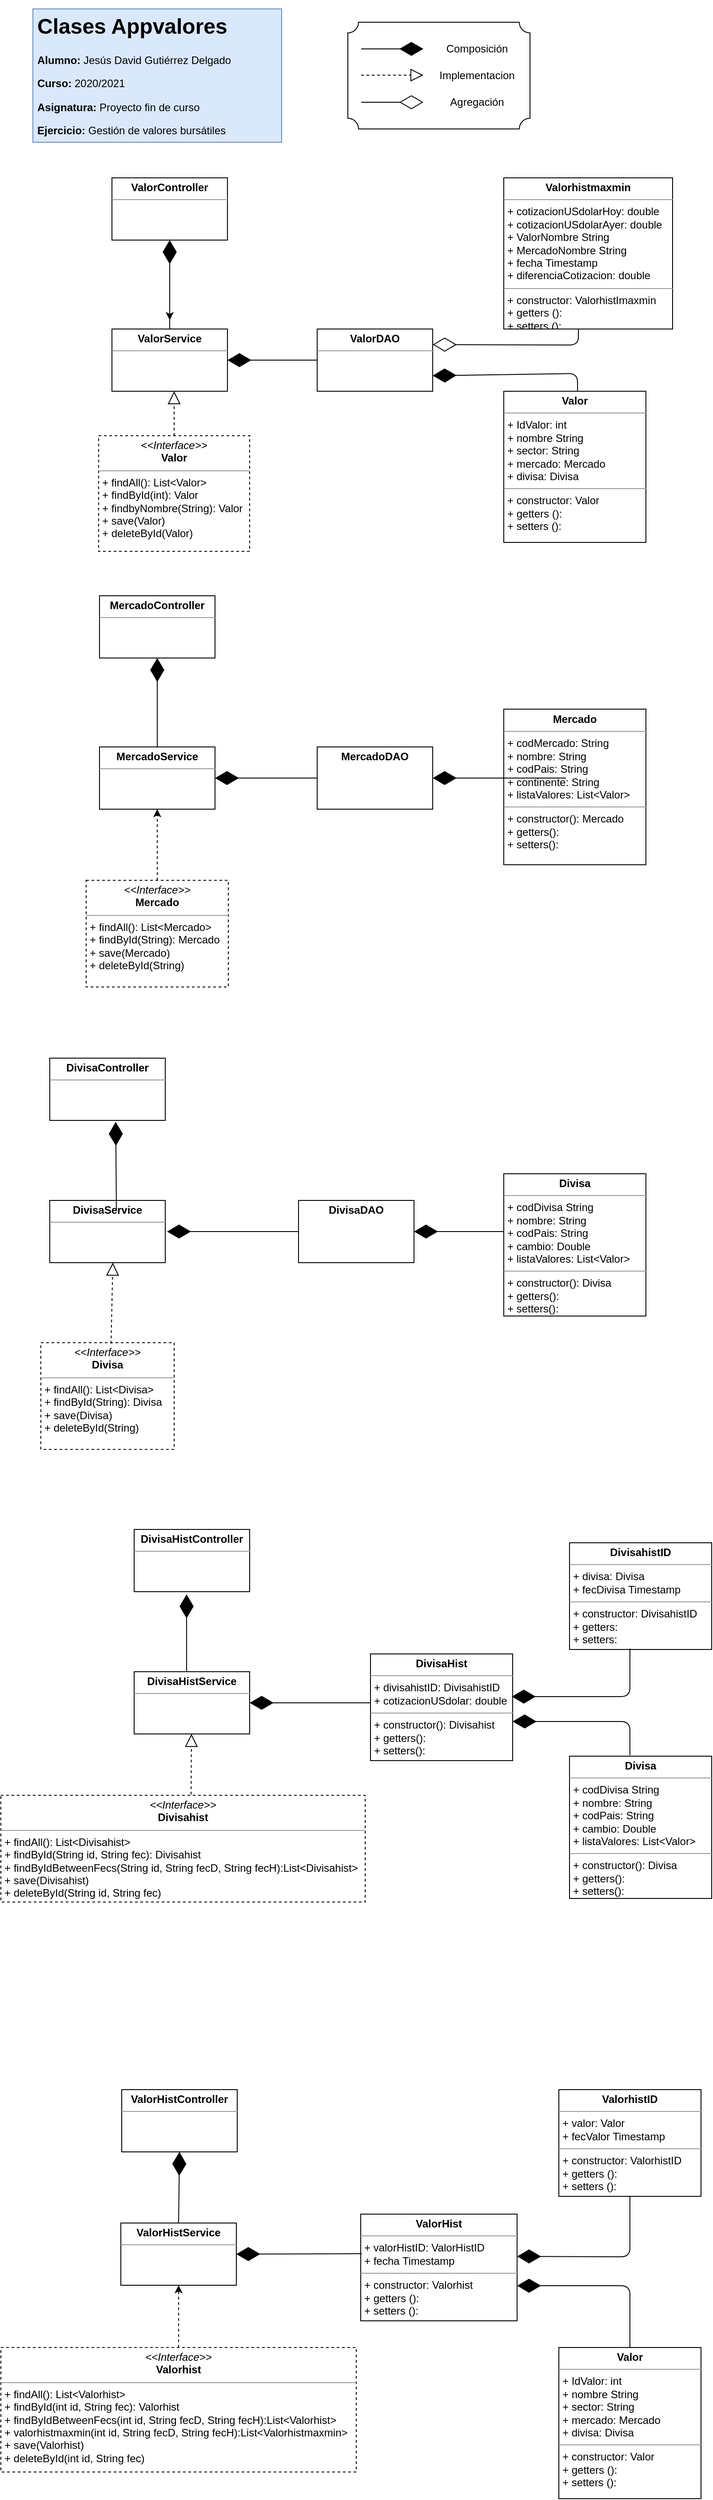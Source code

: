 <mxfile version="14.6.13" type="device"><diagram id="M0HhL15EOe84fmGE7f97" name="Page-1"><mxGraphModel dx="1006" dy="534" grid="1" gridSize="10" guides="1" tooltips="1" connect="1" arrows="1" fold="1" page="1" pageScale="1" pageWidth="827" pageHeight="1169" math="0" shadow="0"><root><mxCell id="0"/><mxCell id="1" parent="0"/><mxCell id="D5wOQQXLZJchXX-Ra0Hc-1" value="&lt;h1&gt;Clases Appvalores&lt;/h1&gt;&lt;p&gt;&lt;b&gt;Alumno:&lt;/b&gt;&amp;nbsp;Jesús David Gutiérrez Delgado&lt;/p&gt;&lt;p&gt;&lt;b&gt;Curso:&amp;nbsp;&lt;/b&gt;2020/2021&lt;/p&gt;&lt;p&gt;&lt;b&gt;Asignatura:&lt;/b&gt;&amp;nbsp;Proyecto fin de curso&lt;/p&gt;&lt;p&gt;&lt;b&gt;Ejercicio:&lt;/b&gt;&amp;nbsp;Gestión de valores bursátiles&lt;br&gt;&lt;br&gt;&lt;/p&gt;" style="text;html=1;strokeColor=#6c8ebf;fillColor=#dae8fc;spacing=5;spacingTop=-20;whiteSpace=wrap;overflow=hidden;rounded=0;" parent="1" vertex="1"><mxGeometry x="50" y="40" width="280" height="150" as="geometry"/></mxCell><mxCell id="ja9i50WxrOEUuoVvhRzQ-2" value="&lt;p style=&quot;margin: 0px ; margin-top: 4px ; text-align: center&quot;&gt;&lt;i&gt;&amp;lt;&amp;lt;Interface&amp;gt;&amp;gt;&lt;/i&gt;&lt;br&gt;&lt;b&gt;Valor&lt;/b&gt;&lt;/p&gt;&lt;hr size=&quot;1&quot;&gt;&lt;p style=&quot;margin: 0px ; margin-left: 4px&quot;&gt;+ findAll(): List&amp;lt;Valor&amp;gt;&lt;br&gt;+ findById(int): Valor&lt;/p&gt;&lt;p style=&quot;margin: 0px ; margin-left: 4px&quot;&gt;+ findbyNombre(String): Valor&lt;/p&gt;&lt;p style=&quot;margin: 0px ; margin-left: 4px&quot;&gt;+ save(Valor)&lt;/p&gt;&lt;p style=&quot;margin: 0px ; margin-left: 4px&quot;&gt;+ deleteById(Valor)&lt;/p&gt;" style="verticalAlign=top;align=left;overflow=fill;fontSize=12;fontFamily=Helvetica;html=1;dashed=1;" parent="1" vertex="1"><mxGeometry x="124" y="520" width="170" height="130" as="geometry"/></mxCell><mxCell id="iULtR8oTs9GMMmBrVRzX-1" value="&lt;p style=&quot;margin: 0px ; margin-top: 4px ; text-align: center&quot;&gt;&lt;b&gt;Valor&lt;/b&gt;&lt;/p&gt;&lt;hr size=&quot;1&quot;&gt;&lt;p style=&quot;margin: 0px ; margin-left: 4px&quot;&gt;+ IdValor: int&lt;/p&gt;&lt;p style=&quot;margin: 0px ; margin-left: 4px&quot;&gt;+ nombre String&lt;br&gt;&lt;/p&gt;&lt;p style=&quot;margin: 0px ; margin-left: 4px&quot;&gt;+ sector: String&lt;br&gt;&lt;/p&gt;&lt;p style=&quot;margin: 0px ; margin-left: 4px&quot;&gt;+ mercado: Mercado&lt;br&gt;&lt;/p&gt;&lt;p style=&quot;margin: 0px ; margin-left: 4px&quot;&gt;+ divisa: Divisa&lt;/p&gt;&lt;hr size=&quot;1&quot;&gt;&lt;p style=&quot;margin: 0px ; margin-left: 4px&quot;&gt;+ constructor: Valor&lt;/p&gt;&lt;p style=&quot;margin: 0px ; margin-left: 4px&quot;&gt;+ getters ():&amp;nbsp;&lt;br&gt;&lt;/p&gt;&lt;p style=&quot;margin: 0px ; margin-left: 4px&quot;&gt;+ setters ():&amp;nbsp;&lt;/p&gt;" style="verticalAlign=top;align=left;overflow=fill;fontSize=12;fontFamily=Helvetica;html=1;" parent="1" vertex="1"><mxGeometry x="642" y="2670" width="160" height="170" as="geometry"/></mxCell><mxCell id="iULtR8oTs9GMMmBrVRzX-2" value="&lt;p style=&quot;margin: 0px ; margin-top: 4px ; text-align: center&quot;&gt;&lt;b&gt;Mercado&lt;/b&gt;&lt;/p&gt;&lt;hr size=&quot;1&quot;&gt;&lt;p style=&quot;margin: 0px ; margin-left: 4px&quot;&gt;+ codMercado: String&lt;/p&gt;&lt;p style=&quot;margin: 0px ; margin-left: 4px&quot;&gt;+ nombre: String&lt;br&gt;&lt;/p&gt;&lt;p style=&quot;margin: 0px ; margin-left: 4px&quot;&gt;+ codPais: String&lt;br&gt;&lt;/p&gt;&lt;p style=&quot;margin: 0px ; margin-left: 4px&quot;&gt;+ continente: String&lt;br&gt;&lt;/p&gt;&lt;p style=&quot;margin: 0px ; margin-left: 4px&quot;&gt;+ listaValores: List&amp;lt;Valor&amp;gt;&lt;/p&gt;&lt;hr size=&quot;1&quot;&gt;&lt;p style=&quot;margin: 0px ; margin-left: 4px&quot;&gt;+ constructor(): Mercado&lt;/p&gt;&lt;p style=&quot;margin: 0px ; margin-left: 4px&quot;&gt;+ getters():&lt;br&gt;&lt;/p&gt;&lt;p style=&quot;margin: 0px ; margin-left: 4px&quot;&gt;+ setters():&lt;br&gt;&lt;/p&gt;&lt;p style=&quot;margin: 0px ; margin-left: 4px&quot;&gt;&lt;br&gt;&lt;/p&gt;&lt;p style=&quot;margin: 0px ; margin-left: 4px&quot;&gt;&lt;br&gt;&lt;/p&gt;&lt;p style=&quot;margin: 0px ; margin-left: 4px&quot;&gt;&lt;br&gt;&lt;/p&gt;" style="verticalAlign=top;align=left;overflow=fill;fontSize=12;fontFamily=Helvetica;html=1;" parent="1" vertex="1"><mxGeometry x="580" y="827.5" width="160" height="175" as="geometry"/></mxCell><mxCell id="iULtR8oTs9GMMmBrVRzX-3" value="&lt;p style=&quot;margin: 0px ; margin-top: 4px ; text-align: center&quot;&gt;&lt;b&gt;Divisa&lt;/b&gt;&lt;/p&gt;&lt;hr size=&quot;1&quot;&gt;&lt;p style=&quot;margin: 0px ; margin-left: 4px&quot;&gt;+ codDivisa String&lt;/p&gt;&lt;p style=&quot;margin: 0px ; margin-left: 4px&quot;&gt;+ nombre: String&lt;br&gt;&lt;/p&gt;&lt;p style=&quot;margin: 0px ; margin-left: 4px&quot;&gt;+ codPais: String&lt;br&gt;&lt;/p&gt;&lt;p style=&quot;margin: 0px ; margin-left: 4px&quot;&gt;+ cambio: Double&lt;br&gt;&lt;/p&gt;&lt;p style=&quot;margin: 0px ; margin-left: 4px&quot;&gt;+ listaValores: List&amp;lt;Valor&amp;gt;&lt;br&gt;&lt;/p&gt;&lt;hr size=&quot;1&quot;&gt;&lt;p style=&quot;margin: 0px ; margin-left: 4px&quot;&gt;+ constructor(): Divisa&lt;/p&gt;&lt;p style=&quot;margin: 0px ; margin-left: 4px&quot;&gt;+ getters():&lt;br&gt;&lt;/p&gt;&lt;p style=&quot;margin: 0px ; margin-left: 4px&quot;&gt;+ setters():&lt;/p&gt;" style="verticalAlign=top;align=left;overflow=fill;fontSize=12;fontFamily=Helvetica;html=1;" parent="1" vertex="1"><mxGeometry x="654" y="2005" width="160" height="160" as="geometry"/></mxCell><mxCell id="CCh3-SSnQXyFXcgUhFqh-7" style="edgeStyle=orthogonalEdgeStyle;rounded=0;orthogonalLoop=1;jettySize=auto;html=1;entryX=0.5;entryY=1;entryDx=0;entryDy=0;dashed=1;" parent="1" source="sEj-22BC467qYOLQVu6z-1" target="CCh3-SSnQXyFXcgUhFqh-6" edge="1"><mxGeometry relative="1" as="geometry"/></mxCell><mxCell id="sEj-22BC467qYOLQVu6z-1" value="&lt;p style=&quot;margin: 0px ; margin-top: 4px ; text-align: center&quot;&gt;&lt;i&gt;&amp;lt;&amp;lt;Interface&amp;gt;&amp;gt;&lt;/i&gt;&lt;br&gt;&lt;b&gt;Mercado&lt;/b&gt;&lt;/p&gt;&lt;hr size=&quot;1&quot;&gt;&lt;p style=&quot;margin: 0px 0px 0px 4px&quot;&gt;+ findAll(): List&amp;lt;Mercado&amp;gt;&lt;br&gt;+ findById(String): Mercado&lt;/p&gt;&lt;p style=&quot;margin: 0px 0px 0px 4px&quot;&gt;+ save(Mercado)&lt;/p&gt;&lt;p style=&quot;margin: 0px 0px 0px 4px&quot;&gt;+ deleteById(String)&lt;/p&gt;" style="verticalAlign=top;align=left;overflow=fill;fontSize=12;fontFamily=Helvetica;html=1;dashed=1;" parent="1" vertex="1"><mxGeometry x="110" y="1020" width="160" height="120" as="geometry"/></mxCell><mxCell id="sEj-22BC467qYOLQVu6z-2" value="&lt;p style=&quot;margin: 0px ; margin-top: 4px ; text-align: center&quot;&gt;&lt;i&gt;&amp;lt;&amp;lt;Interface&amp;gt;&amp;gt;&lt;/i&gt;&lt;br&gt;&lt;b&gt;Divisa&lt;/b&gt;&lt;/p&gt;&lt;hr size=&quot;1&quot;&gt;&lt;p style=&quot;margin: 0px 0px 0px 4px&quot;&gt;+ findAll(): List&amp;lt;Divisa&amp;gt;&lt;br&gt;+ findById(String): Divisa&lt;/p&gt;&lt;p style=&quot;margin: 0px 0px 0px 4px&quot;&gt;+ save(Divisa)&lt;/p&gt;&lt;p style=&quot;margin: 0px 0px 0px 4px&quot;&gt;+ deleteById(String)&lt;/p&gt;" style="verticalAlign=top;align=left;overflow=fill;fontSize=12;fontFamily=Helvetica;html=1;dashed=1;" parent="1" vertex="1"><mxGeometry x="59" y="1540" width="150" height="120" as="geometry"/></mxCell><mxCell id="sEj-22BC467qYOLQVu6z-12" value="&lt;p style=&quot;margin: 0px ; margin-top: 4px ; text-align: center&quot;&gt;&lt;b&gt;ValorHist&lt;/b&gt;&lt;/p&gt;&lt;hr size=&quot;1&quot;&gt;&lt;p style=&quot;margin: 0px ; margin-left: 4px&quot;&gt;+ valorHistID: ValorHistID&lt;/p&gt;&lt;p style=&quot;margin: 0px ; margin-left: 4px&quot;&gt;+ fecha Timestamp&lt;/p&gt;&lt;hr size=&quot;1&quot;&gt;&lt;p style=&quot;margin: 0px ; margin-left: 4px&quot;&gt;+ constructor: Valorhist&lt;/p&gt;&lt;p style=&quot;margin: 0px 0px 0px 4px&quot;&gt;+ getters ():&amp;nbsp;&lt;br&gt;&lt;/p&gt;&lt;p style=&quot;margin: 0px 0px 0px 4px&quot;&gt;+ setters ():&amp;nbsp;&lt;/p&gt;" style="verticalAlign=top;align=left;overflow=fill;fontSize=12;fontFamily=Helvetica;html=1;" parent="1" vertex="1"><mxGeometry x="419" y="2520" width="176" height="120" as="geometry"/></mxCell><mxCell id="sEj-22BC467qYOLQVu6z-13" value="&lt;p style=&quot;margin: 0px ; margin-top: 4px ; text-align: center&quot;&gt;&lt;b&gt;DivisaHist&lt;/b&gt;&lt;/p&gt;&lt;hr size=&quot;1&quot;&gt;&lt;p style=&quot;margin: 0px ; margin-left: 4px&quot;&gt;+ divisahistID: DivisahistID&lt;/p&gt;&lt;p style=&quot;margin: 0px ; margin-left: 4px&quot;&gt;+ cotizacionUSdolar: double&lt;/p&gt;&lt;hr size=&quot;1&quot;&gt;&lt;p style=&quot;margin: 0px 0px 0px 4px&quot;&gt;+ constructor(): Divisahist&lt;/p&gt;&lt;p style=&quot;margin: 0px 0px 0px 4px&quot;&gt;+ getters():&lt;br&gt;&lt;/p&gt;&lt;p style=&quot;margin: 0px 0px 0px 4px&quot;&gt;+ setters():&lt;/p&gt;" style="verticalAlign=top;align=left;overflow=fill;fontSize=12;fontFamily=Helvetica;html=1;" parent="1" vertex="1"><mxGeometry x="430" y="1890" width="160" height="120" as="geometry"/></mxCell><mxCell id="31oM7BUeYAXzebiBjpgu-1" value="&lt;p style=&quot;margin: 0px ; margin-top: 4px ; text-align: center&quot;&gt;&lt;b&gt;ValorhistID&lt;/b&gt;&lt;/p&gt;&lt;hr size=&quot;1&quot;&gt;&lt;p style=&quot;margin: 0px ; margin-left: 4px&quot;&gt;+ valor: Valor&lt;/p&gt;&lt;p style=&quot;margin: 0px ; margin-left: 4px&quot;&gt;+ fecValor Timestamp&lt;/p&gt;&lt;hr size=&quot;1&quot;&gt;&lt;p style=&quot;margin: 0px ; margin-left: 4px&quot;&gt;+ constructor: ValorhistID&lt;/p&gt;&lt;p style=&quot;margin: 0px 0px 0px 4px&quot;&gt;+ getters ():&amp;nbsp;&lt;br&gt;&lt;/p&gt;&lt;p style=&quot;margin: 0px 0px 0px 4px&quot;&gt;+ setters ():&amp;nbsp;&lt;/p&gt;" style="verticalAlign=top;align=left;overflow=fill;fontSize=12;fontFamily=Helvetica;html=1;" parent="1" vertex="1"><mxGeometry x="642" y="2380" width="160" height="120" as="geometry"/></mxCell><mxCell id="31oM7BUeYAXzebiBjpgu-2" value="&lt;p style=&quot;margin: 0px ; margin-top: 4px ; text-align: center&quot;&gt;&lt;b&gt;DivisahistID&lt;/b&gt;&lt;/p&gt;&lt;hr size=&quot;1&quot;&gt;&lt;p style=&quot;margin: 0px ; margin-left: 4px&quot;&gt;+ divisa: Divisa&lt;/p&gt;&lt;p style=&quot;margin: 0px ; margin-left: 4px&quot;&gt;+ fecDivisa Timestamp&lt;/p&gt;&lt;hr size=&quot;1&quot;&gt;&lt;p style=&quot;margin: 0px ; margin-left: 4px&quot;&gt;+ constructor: DivisahistID&lt;/p&gt;&lt;p style=&quot;margin: 0px 0px 0px 4px&quot;&gt;+ getters:&amp;nbsp;&lt;br&gt;&lt;/p&gt;&lt;p style=&quot;margin: 0px 0px 0px 4px&quot;&gt;+ setters:&amp;nbsp;&lt;/p&gt;" style="verticalAlign=top;align=left;overflow=fill;fontSize=12;fontFamily=Helvetica;html=1;" parent="1" vertex="1"><mxGeometry x="654" y="1765" width="160" height="120" as="geometry"/></mxCell><mxCell id="CCh3-SSnQXyFXcgUhFqh-1" value="&lt;p style=&quot;margin: 0px ; margin-top: 4px ; text-align: center&quot;&gt;&lt;b&gt;Valorhistmaxmin&lt;/b&gt;&lt;/p&gt;&lt;hr size=&quot;1&quot;&gt;&lt;p style=&quot;margin: 0px ; margin-left: 4px&quot;&gt;+ cotizacionUSdolarHoy: double&lt;br&gt;&lt;/p&gt;&lt;p style=&quot;margin: 0px ; margin-left: 4px&quot;&gt;+ cotizacionUSdolarAyer: double&lt;br&gt;&lt;/p&gt;&lt;p style=&quot;margin: 0px ; margin-left: 4px&quot;&gt;+ ValorNombre String&lt;br&gt;&lt;/p&gt;&lt;p style=&quot;margin: 0px ; margin-left: 4px&quot;&gt;+ MercadoNombre String&lt;br&gt;&lt;/p&gt;&lt;p style=&quot;margin: 0px ; margin-left: 4px&quot;&gt;+ fecha Timestamp&lt;br&gt;&lt;/p&gt;&lt;p style=&quot;margin: 0px ; margin-left: 4px&quot;&gt;+ diferenciaCotizacion: double&lt;br&gt;&lt;/p&gt;&lt;hr size=&quot;1&quot;&gt;&lt;p style=&quot;margin: 0px ; margin-left: 4px&quot;&gt;+ constructor: ValorhistImaxmin&lt;/p&gt;&lt;p style=&quot;margin: 0px 0px 0px 4px&quot;&gt;+ getters ():&amp;nbsp;&lt;br&gt;&lt;/p&gt;&lt;p style=&quot;margin: 0px 0px 0px 4px&quot;&gt;+ setters ():&amp;nbsp;&lt;/p&gt;" style="verticalAlign=top;align=left;overflow=fill;fontSize=12;fontFamily=Helvetica;html=1;" parent="1" vertex="1"><mxGeometry x="580" y="230" width="190" height="170" as="geometry"/></mxCell><mxCell id="CCh3-SSnQXyFXcgUhFqh-2" value="&lt;p style=&quot;margin: 0px ; margin-top: 4px ; text-align: center&quot;&gt;&lt;i&gt;&amp;lt;&amp;lt;Interface&amp;gt;&amp;gt;&lt;/i&gt;&lt;br&gt;&lt;b&gt;Divisahist&lt;/b&gt;&lt;/p&gt;&lt;hr size=&quot;1&quot;&gt;&lt;p style=&quot;margin: 0px 0px 0px 4px&quot;&gt;+ findAll(): List&amp;lt;Divisahist&amp;gt;&lt;br&gt;+ findById(String id, String fec): Divisahist&lt;/p&gt;&lt;p style=&quot;margin: 0px 0px 0px 4px&quot;&gt;+ findByIdBetweenFecs&lt;span&gt;(String id, String fecD, String fecH):&lt;/span&gt;&lt;span&gt;List&amp;lt;Divisahist&amp;gt;&lt;/span&gt;&lt;/p&gt;&lt;p style=&quot;margin: 0px 0px 0px 4px&quot;&gt;+ save(Divisahist)&lt;/p&gt;&lt;p style=&quot;margin: 0px 0px 0px 4px&quot;&gt;+ deleteById(String id, String fec)&lt;/p&gt;" style="verticalAlign=top;align=left;overflow=fill;fontSize=12;fontFamily=Helvetica;html=1;dashed=1;" parent="1" vertex="1"><mxGeometry x="14" y="2049" width="410" height="120" as="geometry"/></mxCell><mxCell id="CCh3-SSnQXyFXcgUhFqh-22" style="edgeStyle=orthogonalEdgeStyle;rounded=0;orthogonalLoop=1;jettySize=auto;html=1;exitX=0.5;exitY=0;exitDx=0;exitDy=0;entryX=0.5;entryY=1;entryDx=0;entryDy=0;dashed=1;" parent="1" source="CCh3-SSnQXyFXcgUhFqh-3" target="CCh3-SSnQXyFXcgUhFqh-21" edge="1"><mxGeometry relative="1" as="geometry"/></mxCell><mxCell id="CCh3-SSnQXyFXcgUhFqh-3" value="&lt;p style=&quot;margin: 0px ; margin-top: 4px ; text-align: center&quot;&gt;&lt;i&gt;&amp;lt;&amp;lt;Interface&amp;gt;&amp;gt;&lt;/i&gt;&lt;br&gt;&lt;b&gt;Valorhist&lt;/b&gt;&lt;/p&gt;&lt;hr size=&quot;1&quot;&gt;&lt;p style=&quot;margin: 0px 0px 0px 4px&quot;&gt;+ findAll(): List&amp;lt;Valorhist&amp;gt;&lt;br&gt;+ findById(int id, String fec): Valorhist&lt;/p&gt;&lt;p style=&quot;margin: 0px 0px 0px 4px&quot;&gt;+ findByIdBetweenFecs&lt;span&gt;(int id, String fecD, String fecH):&lt;/span&gt;&lt;span&gt;List&amp;lt;Valorhist&amp;gt;&lt;/span&gt;&lt;/p&gt;&lt;p style=&quot;margin: 0px 0px 0px 4px&quot;&gt;+ valorhistmaxmin(int id, String fecD, String fecH):List&amp;lt;Valorhistmaxmin&amp;gt;&lt;span&gt;&lt;br&gt;&lt;/span&gt;&lt;/p&gt;&lt;p style=&quot;margin: 0px 0px 0px 4px&quot;&gt;+ save(Valorhist)&lt;/p&gt;&lt;p style=&quot;margin: 0px 0px 0px 4px&quot;&gt;+ deleteById(int id, String fec)&lt;/p&gt;" style="verticalAlign=top;align=left;overflow=fill;fontSize=12;fontFamily=Helvetica;html=1;dashed=1;" parent="1" vertex="1"><mxGeometry x="14" y="2670" width="400" height="140" as="geometry"/></mxCell><mxCell id="6aQX88jJs6XCc48SPIS--3" style="edgeStyle=orthogonalEdgeStyle;rounded=0;orthogonalLoop=1;jettySize=auto;html=1;" parent="1" source="CCh3-SSnQXyFXcgUhFqh-4" edge="1"><mxGeometry relative="1" as="geometry"><mxPoint x="204" y="390" as="targetPoint"/></mxGeometry></mxCell><mxCell id="CCh3-SSnQXyFXcgUhFqh-4" value="&lt;p style=&quot;margin: 0px ; margin-top: 4px ; text-align: center&quot;&gt;&lt;b&gt;ValorService&lt;/b&gt;&lt;/p&gt;&lt;hr size=&quot;1&quot;&gt;&lt;p style=&quot;margin: 0px ; margin-left: 4px&quot;&gt;&lt;/p&gt;&lt;p style=&quot;margin: 0px ; margin-left: 4px&quot;&gt;&lt;br&gt;&lt;/p&gt;" style="verticalAlign=top;align=left;overflow=fill;fontSize=12;fontFamily=Helvetica;html=1;" parent="1" vertex="1"><mxGeometry x="139" y="400" width="130" height="70" as="geometry"/></mxCell><mxCell id="CCh3-SSnQXyFXcgUhFqh-6" value="&lt;p style=&quot;margin: 0px ; margin-top: 4px ; text-align: center&quot;&gt;&lt;b&gt;MercadoService&lt;/b&gt;&lt;/p&gt;&lt;hr size=&quot;1&quot;&gt;&lt;p style=&quot;margin: 0px ; margin-left: 4px&quot;&gt;&lt;/p&gt;&lt;p style=&quot;margin: 0px ; margin-left: 4px&quot;&gt;&lt;br&gt;&lt;/p&gt;" style="verticalAlign=top;align=left;overflow=fill;fontSize=12;fontFamily=Helvetica;html=1;" parent="1" vertex="1"><mxGeometry x="125" y="870" width="130" height="70" as="geometry"/></mxCell><mxCell id="CCh3-SSnQXyFXcgUhFqh-8" value="&lt;p style=&quot;margin: 0px ; margin-top: 4px ; text-align: center&quot;&gt;&lt;b&gt;DivisaService&lt;/b&gt;&lt;/p&gt;&lt;hr size=&quot;1&quot;&gt;&lt;p style=&quot;margin: 0px ; margin-left: 4px&quot;&gt;&lt;/p&gt;&lt;p style=&quot;margin: 0px ; margin-left: 4px&quot;&gt;&lt;br&gt;&lt;/p&gt;" style="verticalAlign=top;align=left;overflow=fill;fontSize=12;fontFamily=Helvetica;html=1;" parent="1" vertex="1"><mxGeometry x="69" y="1380" width="130" height="70" as="geometry"/></mxCell><mxCell id="CCh3-SSnQXyFXcgUhFqh-13" value="&lt;p style=&quot;margin: 0px ; margin-top: 4px ; text-align: center&quot;&gt;&lt;b&gt;ValorController&lt;/b&gt;&lt;/p&gt;&lt;hr size=&quot;1&quot;&gt;&lt;p style=&quot;margin: 0px ; margin-left: 4px&quot;&gt;&lt;/p&gt;&lt;p style=&quot;margin: 0px ; margin-left: 4px&quot;&gt;&lt;br&gt;&lt;/p&gt;" style="verticalAlign=top;align=left;overflow=fill;fontSize=12;fontFamily=Helvetica;html=1;" parent="1" vertex="1"><mxGeometry x="139" y="230" width="130" height="70" as="geometry"/></mxCell><mxCell id="CCh3-SSnQXyFXcgUhFqh-14" value="&lt;p style=&quot;margin: 0px ; margin-top: 4px ; text-align: center&quot;&gt;&lt;b&gt;MercadoController&lt;/b&gt;&lt;/p&gt;&lt;hr size=&quot;1&quot;&gt;&lt;p style=&quot;margin: 0px ; margin-left: 4px&quot;&gt;&lt;/p&gt;&lt;p style=&quot;margin: 0px ; margin-left: 4px&quot;&gt;&lt;br&gt;&lt;/p&gt;" style="verticalAlign=top;align=left;overflow=fill;fontSize=12;fontFamily=Helvetica;html=1;" parent="1" vertex="1"><mxGeometry x="125" y="700" width="130" height="70" as="geometry"/></mxCell><mxCell id="CCh3-SSnQXyFXcgUhFqh-15" value="&lt;p style=&quot;margin: 0px ; margin-top: 4px ; text-align: center&quot;&gt;&lt;b&gt;DivisaController&lt;/b&gt;&lt;/p&gt;&lt;hr size=&quot;1&quot;&gt;&lt;p style=&quot;margin: 0px ; margin-left: 4px&quot;&gt;&lt;/p&gt;&lt;p style=&quot;margin: 0px ; margin-left: 4px&quot;&gt;&lt;br&gt;&lt;/p&gt;" style="verticalAlign=top;align=left;overflow=fill;fontSize=12;fontFamily=Helvetica;html=1;" parent="1" vertex="1"><mxGeometry x="69" y="1220" width="130" height="70" as="geometry"/></mxCell><mxCell id="CCh3-SSnQXyFXcgUhFqh-16" value="&lt;p style=&quot;margin: 0px ; margin-top: 4px ; text-align: center&quot;&gt;&lt;b&gt;DivisaHistService&lt;/b&gt;&lt;/p&gt;&lt;hr size=&quot;1&quot;&gt;&lt;p style=&quot;margin: 0px ; margin-left: 4px&quot;&gt;&lt;/p&gt;&lt;p style=&quot;margin: 0px ; margin-left: 4px&quot;&gt;&lt;br&gt;&lt;/p&gt;" style="verticalAlign=top;align=left;overflow=fill;fontSize=12;fontFamily=Helvetica;html=1;" parent="1" vertex="1"><mxGeometry x="164" y="1910" width="130" height="70" as="geometry"/></mxCell><mxCell id="CCh3-SSnQXyFXcgUhFqh-17" value="&lt;p style=&quot;margin: 0px ; margin-top: 4px ; text-align: center&quot;&gt;&lt;b&gt;DivisaHistController&lt;/b&gt;&lt;/p&gt;&lt;hr size=&quot;1&quot;&gt;&lt;p style=&quot;margin: 0px ; margin-left: 4px&quot;&gt;&lt;/p&gt;&lt;p style=&quot;margin: 0px ; margin-left: 4px&quot;&gt;&lt;br&gt;&lt;/p&gt;" style="verticalAlign=top;align=left;overflow=fill;fontSize=12;fontFamily=Helvetica;html=1;" parent="1" vertex="1"><mxGeometry x="164" y="1750" width="130" height="70" as="geometry"/></mxCell><mxCell id="CCh3-SSnQXyFXcgUhFqh-21" value="&lt;p style=&quot;margin: 0px ; margin-top: 4px ; text-align: center&quot;&gt;&lt;b&gt;ValorHistService&lt;/b&gt;&lt;/p&gt;&lt;hr size=&quot;1&quot;&gt;&lt;p style=&quot;margin: 0px ; margin-left: 4px&quot;&gt;&lt;/p&gt;&lt;p style=&quot;margin: 0px ; margin-left: 4px&quot;&gt;&lt;br&gt;&lt;/p&gt;" style="verticalAlign=top;align=left;overflow=fill;fontSize=12;fontFamily=Helvetica;html=1;" parent="1" vertex="1"><mxGeometry x="149" y="2530" width="130" height="70" as="geometry"/></mxCell><mxCell id="CCh3-SSnQXyFXcgUhFqh-24" value="&lt;p style=&quot;margin: 0px ; margin-top: 4px ; text-align: center&quot;&gt;&lt;b&gt;ValorHistController&lt;/b&gt;&lt;/p&gt;&lt;hr size=&quot;1&quot;&gt;&lt;p style=&quot;margin: 0px ; margin-left: 4px&quot;&gt;&lt;/p&gt;&lt;p style=&quot;margin: 0px ; margin-left: 4px&quot;&gt;&lt;br&gt;&lt;/p&gt;" style="verticalAlign=top;align=left;overflow=fill;fontSize=12;fontFamily=Helvetica;html=1;" parent="1" vertex="1"><mxGeometry x="150" y="2380" width="130" height="70" as="geometry"/></mxCell><mxCell id="6aQX88jJs6XCc48SPIS--2" value="" style="endArrow=diamondThin;endFill=1;endSize=24;html=1;exitX=0.5;exitY=0;exitDx=0;exitDy=0;entryX=0.5;entryY=1;entryDx=0;entryDy=0;entryPerimeter=0;" parent="1" source="CCh3-SSnQXyFXcgUhFqh-4" target="CCh3-SSnQXyFXcgUhFqh-13" edge="1"><mxGeometry width="160" relative="1" as="geometry"><mxPoint x="203.5" y="390" as="sourcePoint"/><mxPoint x="204" y="310" as="targetPoint"/></mxGeometry></mxCell><mxCell id="6aQX88jJs6XCc48SPIS--5" value="" style="endArrow=diamondThin;endFill=1;endSize=24;html=1;exitX=0.5;exitY=0;exitDx=0;exitDy=0;entryX=0.5;entryY=1;entryDx=0;entryDy=0;" parent="1" target="CCh3-SSnQXyFXcgUhFqh-14" edge="1"><mxGeometry width="160" relative="1" as="geometry"><mxPoint x="190" y="870" as="sourcePoint"/><mxPoint x="190" y="780" as="targetPoint"/></mxGeometry></mxCell><mxCell id="6aQX88jJs6XCc48SPIS--7" value="" style="endArrow=diamondThin;endFill=1;endSize=24;html=1;exitX=0.5;exitY=0;exitDx=0;exitDy=0;entryX=0.571;entryY=1.024;entryDx=0;entryDy=0;entryPerimeter=0;" parent="1" target="CCh3-SSnQXyFXcgUhFqh-15" edge="1"><mxGeometry width="160" relative="1" as="geometry"><mxPoint x="144" y="1390" as="sourcePoint"/><mxPoint x="144" y="1300" as="targetPoint"/></mxGeometry></mxCell><mxCell id="6aQX88jJs6XCc48SPIS--9" value="" style="endArrow=diamondThin;endFill=1;endSize=24;html=1;entryX=0.454;entryY=1.043;entryDx=0;entryDy=0;entryPerimeter=0;exitX=0.454;exitY=0;exitDx=0;exitDy=0;exitPerimeter=0;" parent="1" source="CCh3-SSnQXyFXcgUhFqh-16" target="CCh3-SSnQXyFXcgUhFqh-17" edge="1"><mxGeometry width="160" relative="1" as="geometry"><mxPoint x="224" y="1900" as="sourcePoint"/><mxPoint x="224" y="1830" as="targetPoint"/></mxGeometry></mxCell><mxCell id="6aQX88jJs6XCc48SPIS--11" value="" style="endArrow=diamondThin;endFill=1;endSize=24;html=1;entryX=0.5;entryY=1;entryDx=0;entryDy=0;exitX=0.5;exitY=0;exitDx=0;exitDy=0;" parent="1" source="CCh3-SSnQXyFXcgUhFqh-21" target="CCh3-SSnQXyFXcgUhFqh-24" edge="1"><mxGeometry width="160" relative="1" as="geometry"><mxPoint x="215" y="2520" as="sourcePoint"/><mxPoint x="215" y="2470" as="targetPoint"/></mxGeometry></mxCell><mxCell id="l8LEh-kcMSrMeJmglo3Y-1" value="" style="endArrow=diamondThin;endFill=1;endSize=24;html=1;exitX=0.5;exitY=1;exitDx=0;exitDy=0;entryX=1;entryY=0.396;entryDx=0;entryDy=0;entryPerimeter=0;" parent="1" source="31oM7BUeYAXzebiBjpgu-1" target="sEj-22BC467qYOLQVu6z-12" edge="1"><mxGeometry width="160" relative="1" as="geometry"><mxPoint x="671.5" y="2564.5" as="sourcePoint"/><mxPoint x="572" y="2564.5" as="targetPoint"/><Array as="points"><mxPoint x="722" y="2568"/></Array></mxGeometry></mxCell><mxCell id="l8LEh-kcMSrMeJmglo3Y-3" value="" style="endArrow=diamondThin;endFill=1;endSize=24;html=1;exitX=0.5;exitY=0;exitDx=0;exitDy=0;entryX=1;entryY=0.671;entryDx=0;entryDy=0;entryPerimeter=0;" parent="1" source="iULtR8oTs9GMMmBrVRzX-1" target="sEj-22BC467qYOLQVu6z-12" edge="1"><mxGeometry width="160" relative="1" as="geometry"><mxPoint x="712" y="2600" as="sourcePoint"/><mxPoint x="632" y="2600.5" as="targetPoint"/><Array as="points"><mxPoint x="722" y="2600.5"/></Array></mxGeometry></mxCell><mxCell id="l8LEh-kcMSrMeJmglo3Y-4" value="" style="endArrow=diamondThin;endFill=1;endSize=24;html=1;entryX=1;entryY=0.5;entryDx=0;entryDy=0;exitX=0.006;exitY=0.371;exitDx=0;exitDy=0;exitPerimeter=0;" parent="1" source="sEj-22BC467qYOLQVu6z-12" target="CCh3-SSnQXyFXcgUhFqh-21" edge="1"><mxGeometry width="160" relative="1" as="geometry"><mxPoint x="422" y="2565.5" as="sourcePoint"/><mxPoint x="306" y="2565" as="targetPoint"/></mxGeometry></mxCell><mxCell id="l8LEh-kcMSrMeJmglo3Y-5" value="" style="endArrow=diamondThin;endFill=1;endSize=24;html=1;exitX=0;exitY=0.458;exitDx=0;exitDy=0;entryX=1;entryY=0.5;entryDx=0;entryDy=0;exitPerimeter=0;" parent="1" source="sEj-22BC467qYOLQVu6z-13" target="CCh3-SSnQXyFXcgUhFqh-16" edge="1"><mxGeometry width="160" relative="1" as="geometry"><mxPoint x="393" y="1949.99" as="sourcePoint"/><mxPoint x="314" y="1945" as="targetPoint"/></mxGeometry></mxCell><mxCell id="l8LEh-kcMSrMeJmglo3Y-6" value="" style="endArrow=diamondThin;endFill=1;endSize=24;html=1;exitX=0.425;exitY=-0.006;exitDx=0;exitDy=0;exitPerimeter=0;entryX=1;entryY=0.633;entryDx=0;entryDy=0;entryPerimeter=0;" parent="1" source="iULtR8oTs9GMMmBrVRzX-3" target="sEj-22BC467qYOLQVu6z-13" edge="1"><mxGeometry width="160" relative="1" as="geometry"><mxPoint x="731" y="2000" as="sourcePoint"/><mxPoint x="620" y="1963" as="targetPoint"/><Array as="points"><mxPoint x="722" y="1966"/></Array></mxGeometry></mxCell><mxCell id="l8LEh-kcMSrMeJmglo3Y-7" value="" style="endArrow=diamondThin;endFill=1;endSize=24;html=1;entryX=0.994;entryY=0.4;entryDx=0;entryDy=0;entryPerimeter=0;" parent="1" target="sEj-22BC467qYOLQVu6z-13" edge="1"><mxGeometry width="160" relative="1" as="geometry"><mxPoint x="722" y="1884" as="sourcePoint"/><mxPoint x="604" y="1938" as="targetPoint"/><Array as="points"><mxPoint x="722" y="1938"/></Array></mxGeometry></mxCell><mxCell id="l8LEh-kcMSrMeJmglo3Y-8" value="&lt;p style=&quot;margin: 0px ; margin-top: 4px ; text-align: center&quot;&gt;&lt;b&gt;Valor&lt;/b&gt;&lt;/p&gt;&lt;hr size=&quot;1&quot;&gt;&lt;p style=&quot;margin: 0px ; margin-left: 4px&quot;&gt;+ IdValor: int&lt;/p&gt;&lt;p style=&quot;margin: 0px ; margin-left: 4px&quot;&gt;+ nombre String&lt;br&gt;&lt;/p&gt;&lt;p style=&quot;margin: 0px ; margin-left: 4px&quot;&gt;+ sector: String&lt;br&gt;&lt;/p&gt;&lt;p style=&quot;margin: 0px ; margin-left: 4px&quot;&gt;+ mercado: Mercado&lt;br&gt;&lt;/p&gt;&lt;p style=&quot;margin: 0px ; margin-left: 4px&quot;&gt;+ divisa: Divisa&lt;/p&gt;&lt;hr size=&quot;1&quot;&gt;&lt;p style=&quot;margin: 0px ; margin-left: 4px&quot;&gt;+ constructor: Valor&lt;/p&gt;&lt;p style=&quot;margin: 0px ; margin-left: 4px&quot;&gt;+ getters ():&amp;nbsp;&lt;br&gt;&lt;/p&gt;&lt;p style=&quot;margin: 0px ; margin-left: 4px&quot;&gt;+ setters ():&amp;nbsp;&lt;/p&gt;" style="verticalAlign=top;align=left;overflow=fill;fontSize=12;fontFamily=Helvetica;html=1;" parent="1" vertex="1"><mxGeometry x="580" y="470" width="160" height="170" as="geometry"/></mxCell><mxCell id="l8LEh-kcMSrMeJmglo3Y-9" value="" style="endArrow=diamondThin;endFill=1;endSize=24;html=1;exitX=0.519;exitY=0;exitDx=0;exitDy=0;exitPerimeter=0;entryX=1;entryY=0.75;entryDx=0;entryDy=0;" parent="1" source="l8LEh-kcMSrMeJmglo3Y-8" target="l8LEh-kcMSrMeJmglo3Y-15" edge="1"><mxGeometry width="160" relative="1" as="geometry"><mxPoint x="663" y="459.5" as="sourcePoint"/><mxPoint x="480" y="453" as="targetPoint"/><Array as="points"><mxPoint x="663" y="450"/></Array></mxGeometry></mxCell><mxCell id="l8LEh-kcMSrMeJmglo3Y-11" value="" style="endArrow=diamondThin;endFill=0;endSize=24;html=1;exitX=0.442;exitY=1;exitDx=0;exitDy=0;exitPerimeter=0;entryX=1;entryY=0.25;entryDx=0;entryDy=0;" parent="1" source="CCh3-SSnQXyFXcgUhFqh-1" target="l8LEh-kcMSrMeJmglo3Y-15" edge="1"><mxGeometry width="160" relative="1" as="geometry"><mxPoint x="656" y="400" as="sourcePoint"/><mxPoint x="470" y="418" as="targetPoint"/><Array as="points"><mxPoint x="664" y="418"/></Array></mxGeometry></mxCell><mxCell id="l8LEh-kcMSrMeJmglo3Y-12" value="" style="endArrow=diamondThin;endFill=1;endSize=24;html=1;entryX=1;entryY=0.5;entryDx=0;entryDy=0;" parent="1" target="l8LEh-kcMSrMeJmglo3Y-34" edge="1"><mxGeometry width="160" relative="1" as="geometry"><mxPoint x="650" y="905" as="sourcePoint"/><mxPoint x="590" y="915" as="targetPoint"/><Array as="points"/></mxGeometry></mxCell><mxCell id="l8LEh-kcMSrMeJmglo3Y-13" value="&lt;p style=&quot;margin: 0px ; margin-top: 4px ; text-align: center&quot;&gt;&lt;b&gt;Divisa&lt;/b&gt;&lt;/p&gt;&lt;hr size=&quot;1&quot;&gt;&lt;p style=&quot;margin: 0px ; margin-left: 4px&quot;&gt;+ codDivisa String&lt;/p&gt;&lt;p style=&quot;margin: 0px ; margin-left: 4px&quot;&gt;+ nombre: String&lt;br&gt;&lt;/p&gt;&lt;p style=&quot;margin: 0px ; margin-left: 4px&quot;&gt;+ codPais: String&lt;br&gt;&lt;/p&gt;&lt;p style=&quot;margin: 0px ; margin-left: 4px&quot;&gt;+ cambio: Double&lt;br&gt;&lt;/p&gt;&lt;p style=&quot;margin: 0px ; margin-left: 4px&quot;&gt;+ listaValores: List&amp;lt;Valor&amp;gt;&lt;br&gt;&lt;/p&gt;&lt;hr size=&quot;1&quot;&gt;&lt;p style=&quot;margin: 0px ; margin-left: 4px&quot;&gt;+ constructor(): Divisa&lt;/p&gt;&lt;p style=&quot;margin: 0px ; margin-left: 4px&quot;&gt;+ getters():&lt;br&gt;&lt;/p&gt;&lt;p style=&quot;margin: 0px ; margin-left: 4px&quot;&gt;+ setters():&lt;/p&gt;" style="verticalAlign=top;align=left;overflow=fill;fontSize=12;fontFamily=Helvetica;html=1;" parent="1" vertex="1"><mxGeometry x="580" y="1350" width="160" height="160" as="geometry"/></mxCell><mxCell id="l8LEh-kcMSrMeJmglo3Y-14" value="" style="endArrow=diamondThin;endFill=1;endSize=24;html=1;entryX=1;entryY=0.5;entryDx=0;entryDy=0;" parent="1" target="l8LEh-kcMSrMeJmglo3Y-37" edge="1"><mxGeometry width="160" relative="1" as="geometry"><mxPoint x="580" y="1415" as="sourcePoint"/><mxPoint x="490" y="1415" as="targetPoint"/></mxGeometry></mxCell><mxCell id="l8LEh-kcMSrMeJmglo3Y-15" value="&lt;p style=&quot;margin: 0px ; margin-top: 4px ; text-align: center&quot;&gt;&lt;b&gt;ValorDAO&lt;/b&gt;&lt;/p&gt;&lt;hr size=&quot;1&quot;&gt;&lt;p style=&quot;margin: 0px ; margin-left: 4px&quot;&gt;&lt;/p&gt;&lt;p style=&quot;margin: 0px ; margin-left: 4px&quot;&gt;&lt;br&gt;&lt;/p&gt;" style="verticalAlign=top;align=left;overflow=fill;fontSize=12;fontFamily=Helvetica;html=1;" parent="1" vertex="1"><mxGeometry x="370" y="400" width="130" height="70" as="geometry"/></mxCell><mxCell id="l8LEh-kcMSrMeJmglo3Y-16" value="" style="endArrow=diamondThin;endFill=1;endSize=24;html=1;entryX=1;entryY=0.5;entryDx=0;entryDy=0;exitX=0;exitY=0.5;exitDx=0;exitDy=0;" parent="1" source="l8LEh-kcMSrMeJmglo3Y-15" target="CCh3-SSnQXyFXcgUhFqh-4" edge="1"><mxGeometry width="160" relative="1" as="geometry"><mxPoint x="360" y="440" as="sourcePoint"/><mxPoint x="290" y="440" as="targetPoint"/></mxGeometry></mxCell><mxCell id="l8LEh-kcMSrMeJmglo3Y-17" value="" style="verticalLabelPosition=bottom;verticalAlign=top;html=1;shape=mxgraph.basic.plaque;dx=6;" parent="1" vertex="1"><mxGeometry x="404.5" y="55" width="205" height="120" as="geometry"/></mxCell><mxCell id="l8LEh-kcMSrMeJmglo3Y-18" value="" style="endArrow=diamondThin;endFill=1;endSize=24;html=1;entryX=0.5;entryY=1;entryDx=0;entryDy=0;entryPerimeter=0;" parent="1" edge="1"><mxGeometry width="160" relative="1" as="geometry"><mxPoint x="419.5" y="85" as="sourcePoint"/><mxPoint x="489.5" y="85" as="targetPoint"/></mxGeometry></mxCell><mxCell id="l8LEh-kcMSrMeJmglo3Y-19" value="Composición" style="text;html=1;strokeColor=none;fillColor=none;align=center;verticalAlign=middle;whiteSpace=wrap;rounded=0;" parent="1" vertex="1"><mxGeometry x="529.5" y="75" width="40" height="20" as="geometry"/></mxCell><mxCell id="l8LEh-kcMSrMeJmglo3Y-26" value="" style="endArrow=block;dashed=1;endFill=0;endSize=12;html=1;exitX=0.5;exitY=0;exitDx=0;exitDy=0;" parent="1" source="ja9i50WxrOEUuoVvhRzQ-2" edge="1"><mxGeometry width="160" relative="1" as="geometry"><mxPoint x="208" y="530" as="sourcePoint"/><mxPoint x="209" y="470" as="targetPoint"/></mxGeometry></mxCell><mxCell id="l8LEh-kcMSrMeJmglo3Y-27" value="Implementacion" style="text;html=1;strokeColor=none;fillColor=none;align=center;verticalAlign=middle;whiteSpace=wrap;rounded=0;" parent="1" vertex="1"><mxGeometry x="529.5" y="105" width="40" height="20" as="geometry"/></mxCell><mxCell id="l8LEh-kcMSrMeJmglo3Y-28" value="" style="endArrow=block;dashed=1;endFill=0;endSize=12;html=1;" parent="1" edge="1"><mxGeometry width="160" relative="1" as="geometry"><mxPoint x="419.5" y="114.5" as="sourcePoint"/><mxPoint x="489.5" y="114.5" as="targetPoint"/></mxGeometry></mxCell><mxCell id="l8LEh-kcMSrMeJmglo3Y-30" value="" style="endArrow=diamondThin;endFill=0;endSize=24;html=1;" parent="1" edge="1"><mxGeometry width="160" relative="1" as="geometry"><mxPoint x="419.5" y="145" as="sourcePoint"/><mxPoint x="489.5" y="145" as="targetPoint"/></mxGeometry></mxCell><mxCell id="l8LEh-kcMSrMeJmglo3Y-31" value="Agregación" style="text;html=1;strokeColor=none;fillColor=none;align=center;verticalAlign=middle;whiteSpace=wrap;rounded=0;" parent="1" vertex="1"><mxGeometry x="529.5" y="135" width="40" height="20" as="geometry"/></mxCell><mxCell id="l8LEh-kcMSrMeJmglo3Y-32" value="" style="endArrow=block;dashed=1;endFill=0;endSize=12;html=1;entryX=0.546;entryY=1;entryDx=0;entryDy=0;entryPerimeter=0;" parent="1" target="CCh3-SSnQXyFXcgUhFqh-8" edge="1"><mxGeometry width="160" relative="1" as="geometry"><mxPoint x="138" y="1541" as="sourcePoint"/><mxPoint x="134" y="1450" as="targetPoint"/></mxGeometry></mxCell><mxCell id="l8LEh-kcMSrMeJmglo3Y-33" value="" style="endArrow=block;dashed=1;endFill=0;endSize=12;html=1;exitX=0.522;exitY=-0.008;exitDx=0;exitDy=0;exitPerimeter=0;" parent="1" source="CCh3-SSnQXyFXcgUhFqh-2" edge="1"><mxGeometry width="160" relative="1" as="geometry"><mxPoint x="228.5" y="2025" as="sourcePoint"/><mxPoint x="228.5" y="1980" as="targetPoint"/></mxGeometry></mxCell><mxCell id="l8LEh-kcMSrMeJmglo3Y-34" value="&lt;p style=&quot;margin: 0px ; margin-top: 4px ; text-align: center&quot;&gt;&lt;b&gt;MercadoDAO&lt;/b&gt;&lt;/p&gt;" style="verticalAlign=top;align=left;overflow=fill;fontSize=12;fontFamily=Helvetica;html=1;" parent="1" vertex="1"><mxGeometry x="370" y="870" width="130" height="70" as="geometry"/></mxCell><mxCell id="l8LEh-kcMSrMeJmglo3Y-35" value="" style="endArrow=diamondThin;endFill=1;endSize=24;html=1;entryX=1;entryY=0.5;entryDx=0;entryDy=0;exitX=0;exitY=0.5;exitDx=0;exitDy=0;" parent="1" source="l8LEh-kcMSrMeJmglo3Y-34" target="CCh3-SSnQXyFXcgUhFqh-6" edge="1"><mxGeometry width="160" relative="1" as="geometry"><mxPoint x="390" y="905" as="sourcePoint"/><mxPoint x="264" y="904.5" as="targetPoint"/><Array as="points"/></mxGeometry></mxCell><mxCell id="l8LEh-kcMSrMeJmglo3Y-37" value="&lt;p style=&quot;margin: 0px ; margin-top: 4px ; text-align: center&quot;&gt;&lt;b&gt;DivisaDAO&lt;/b&gt;&lt;/p&gt;" style="verticalAlign=top;align=left;overflow=fill;fontSize=12;fontFamily=Helvetica;html=1;" parent="1" vertex="1"><mxGeometry x="349" y="1380" width="130" height="70" as="geometry"/></mxCell><mxCell id="l8LEh-kcMSrMeJmglo3Y-38" value="" style="endArrow=diamondThin;endFill=1;endSize=24;html=1;exitX=0;exitY=0.5;exitDx=0;exitDy=0;" parent="1" source="l8LEh-kcMSrMeJmglo3Y-37" edge="1"><mxGeometry width="160" relative="1" as="geometry"><mxPoint x="310" y="1422" as="sourcePoint"/><mxPoint x="201" y="1415" as="targetPoint"/></mxGeometry></mxCell></root></mxGraphModel></diagram></mxfile>